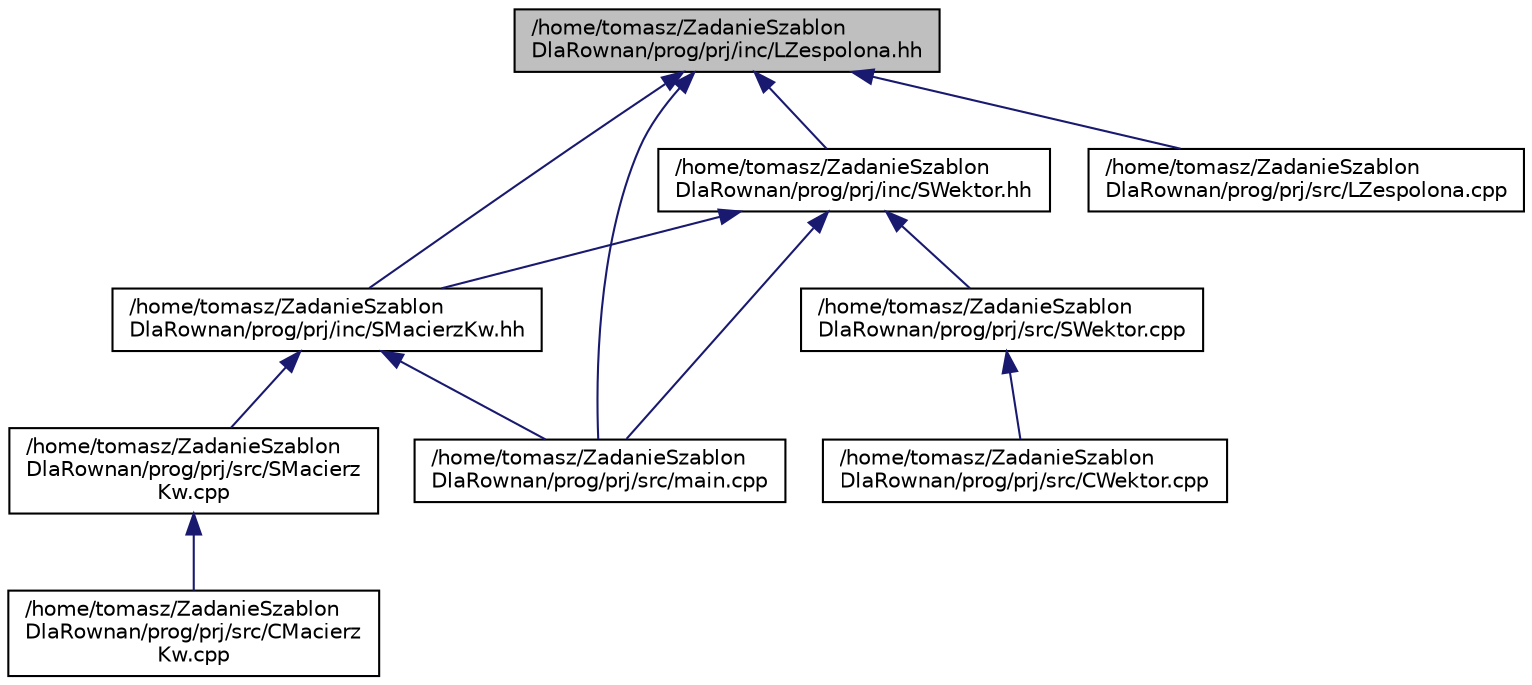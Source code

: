 digraph "/home/tomasz/ZadanieSzablonDlaRownan/prog/prj/inc/LZespolona.hh"
{
  edge [fontname="Helvetica",fontsize="10",labelfontname="Helvetica",labelfontsize="10"];
  node [fontname="Helvetica",fontsize="10",shape=record];
  Node3 [label="/home/tomasz/ZadanieSzablon\lDlaRownan/prog/prj/inc/LZespolona.hh",height=0.2,width=0.4,color="black", fillcolor="grey75", style="filled", fontcolor="black"];
  Node3 -> Node4 [dir="back",color="midnightblue",fontsize="10",style="solid",fontname="Helvetica"];
  Node4 [label="/home/tomasz/ZadanieSzablon\lDlaRownan/prog/prj/inc/SWektor.hh",height=0.2,width=0.4,color="black", fillcolor="white", style="filled",URL="$_s_wektor_8hh.html",tooltip="Definicja szablonu klasy Wektor. "];
  Node4 -> Node5 [dir="back",color="midnightblue",fontsize="10",style="solid",fontname="Helvetica"];
  Node5 [label="/home/tomasz/ZadanieSzablon\lDlaRownan/prog/prj/inc/SMacierzKw.hh",height=0.2,width=0.4,color="black", fillcolor="white", style="filled",URL="$_s_macierz_kw_8hh.html"];
  Node5 -> Node6 [dir="back",color="midnightblue",fontsize="10",style="solid",fontname="Helvetica"];
  Node6 [label="/home/tomasz/ZadanieSzablon\lDlaRownan/prog/prj/src/SMacierz\lKw.cpp",height=0.2,width=0.4,color="black", fillcolor="white", style="filled",URL="$_s_macierz_kw_8cpp.html"];
  Node6 -> Node7 [dir="back",color="midnightblue",fontsize="10",style="solid",fontname="Helvetica"];
  Node7 [label="/home/tomasz/ZadanieSzablon\lDlaRownan/prog/prj/src/CMacierz\lKw.cpp",height=0.2,width=0.4,color="black", fillcolor="white", style="filled",URL="$_c_macierz_kw_8cpp.html"];
  Node5 -> Node8 [dir="back",color="midnightblue",fontsize="10",style="solid",fontname="Helvetica"];
  Node8 [label="/home/tomasz/ZadanieSzablon\lDlaRownan/prog/prj/src/main.cpp",height=0.2,width=0.4,color="black", fillcolor="white", style="filled",URL="$main_8cpp.html"];
  Node4 -> Node9 [dir="back",color="midnightblue",fontsize="10",style="solid",fontname="Helvetica"];
  Node9 [label="/home/tomasz/ZadanieSzablon\lDlaRownan/prog/prj/src/SWektor.cpp",height=0.2,width=0.4,color="black", fillcolor="white", style="filled",URL="$_s_wektor_8cpp.html",tooltip="Definicje metod i funkcji klasy Wektor. "];
  Node9 -> Node10 [dir="back",color="midnightblue",fontsize="10",style="solid",fontname="Helvetica"];
  Node10 [label="/home/tomasz/ZadanieSzablon\lDlaRownan/prog/prj/src/CWektor.cpp",height=0.2,width=0.4,color="black", fillcolor="white", style="filled",URL="$_c_wektor_8cpp.html",tooltip="Jawne konkretyzacje szablonu klasy Wektor. "];
  Node4 -> Node8 [dir="back",color="midnightblue",fontsize="10",style="solid",fontname="Helvetica"];
  Node3 -> Node5 [dir="back",color="midnightblue",fontsize="10",style="solid",fontname="Helvetica"];
  Node3 -> Node11 [dir="back",color="midnightblue",fontsize="10",style="solid",fontname="Helvetica"];
  Node11 [label="/home/tomasz/ZadanieSzablon\lDlaRownan/prog/prj/src/LZespolona.cpp",height=0.2,width=0.4,color="black", fillcolor="white", style="filled",URL="$_l_zespolona_8cpp.html",tooltip="Definicje metod i funkcji dla struktury LZespolona. "];
  Node3 -> Node8 [dir="back",color="midnightblue",fontsize="10",style="solid",fontname="Helvetica"];
}

